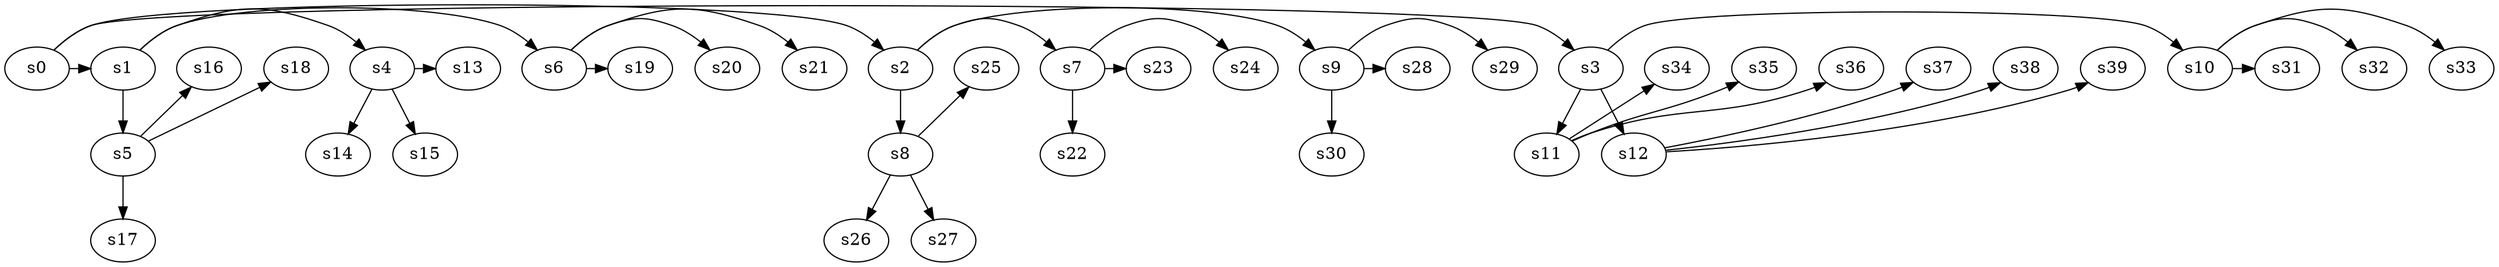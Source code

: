 digraph game_0398_branch_4_3 {
    s0 [name="s0", player=0];
    s1 [name="s1", player=1, target=1];
    s2 [name="s2", player=0];
    s3 [name="s3", player=0];
    s4 [name="s4", player=1];
    s5 [name="s5", player=0];
    s6 [name="s6", player=0];
    s7 [name="s7", player=1, target=1];
    s8 [name="s8", player=0];
    s9 [name="s9", player=1, target=1];
    s10 [name="s10", player=0];
    s11 [name="s11", player=0];
    s12 [name="s12", player=1];
    s13 [name="s13", player=1];
    s14 [name="s14", player=0, target=1];
    s15 [name="s15", player=1];
    s16 [name="s16", player=1];
    s17 [name="s17", player=1];
    s18 [name="s18", player=1, target=1];
    s19 [name="s19", player=0, target=1];
    s20 [name="s20", player=0, target=1];
    s21 [name="s21", player=0];
    s22 [name="s22", player=1];
    s23 [name="s23", player=0, target=1];
    s24 [name="s24", player=0];
    s25 [name="s25", player=1, target=1];
    s26 [name="s26", player=0];
    s27 [name="s27", player=0, target=1];
    s28 [name="s28", player=1];
    s29 [name="s29", player=1];
    s30 [name="s30", player=0];
    s31 [name="s31", player=1, target=1];
    s32 [name="s32", player=1];
    s33 [name="s33", player=0];
    s34 [name="s34", player=1];
    s35 [name="s35", player=1];
    s36 [name="s36", player=0];
    s37 [name="s37", player=0];
    s38 [name="s38", player=1, target=1];
    s39 [name="s39", player=1];

    s0 -> s1 [constraint="time % 6 == 0"];
    s0 -> s2 [constraint="time == 6 || time == 11"];
    s0 -> s3 [constraint="time == 1 || time == 12"];
    s1 -> s4 [constraint="time % 2 == 0"];
    s1 -> s5;
    s1 -> s6 [constraint="time % 4 == 0 || time % 4 == 1"];
    s2 -> s7 [constraint="!(time % 5 == 0)"];
    s2 -> s8;
    s2 -> s9 [constraint="time % 2 == 0 || time % 2 == 1"];
    s3 -> s10 [constraint="time == 2 || time == 4 || time == 6 || time == 12"];
    s3 -> s11;
    s3 -> s12;
    s4 -> s13 [constraint="time % 3 == 0 || time % 2 == 1"];
    s4 -> s14;
    s4 -> s15;
    s5 -> s16 [constraint="time % 2 == 1"];
    s5 -> s17;
    s5 -> s18 [constraint="time == 7 || time == 8 || time == 10"];
    s6 -> s19 [constraint="time % 4 == 2"];
    s6 -> s20 [constraint="time % 6 == 0"];
    s6 -> s21 [constraint="time == 2"];
    s7 -> s22;
    s7 -> s23 [constraint="time % 3 == 0"];
    s7 -> s24 [constraint="time % 3 == 0 || time % 3 == 1"];
    s8 -> s25 [constraint="time == 3 || time == 10"];
    s8 -> s26;
    s8 -> s27;
    s9 -> s28 [constraint="time == 9"];
    s9 -> s29 [constraint="time % 3 == 2"];
    s9 -> s30;
    s10 -> s31 [constraint="time % 2 == 1"];
    s10 -> s32 [constraint="time % 2 == 0"];
    s10 -> s33 [constraint="time % 6 == 4"];
    s11 -> s34 [constraint="!(time % 5 == 0)"];
    s11 -> s35 [constraint="time % 4 == 2"];
    s11 -> s36 [constraint="!(time % 3 == 0)"];
    s12 -> s37 [constraint="time % 4 == 3"];
    s12 -> s38 [constraint="time == 2 || time == 8 || time == 10 || time == 13"];
    s12 -> s39 [constraint="time % 3 == 0"];
}
